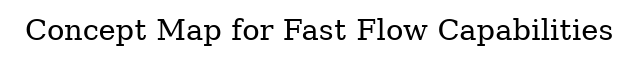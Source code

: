 digraph "Concept Map for Fast Flow Capabilities" {
  labelloc= "t"
  label="Concept Map for Fast Flow Capabilities"
  rankdir="LR"

  layout=dot
 
 
}

// (generated by Overarch with template views/view.dot.cmb)
